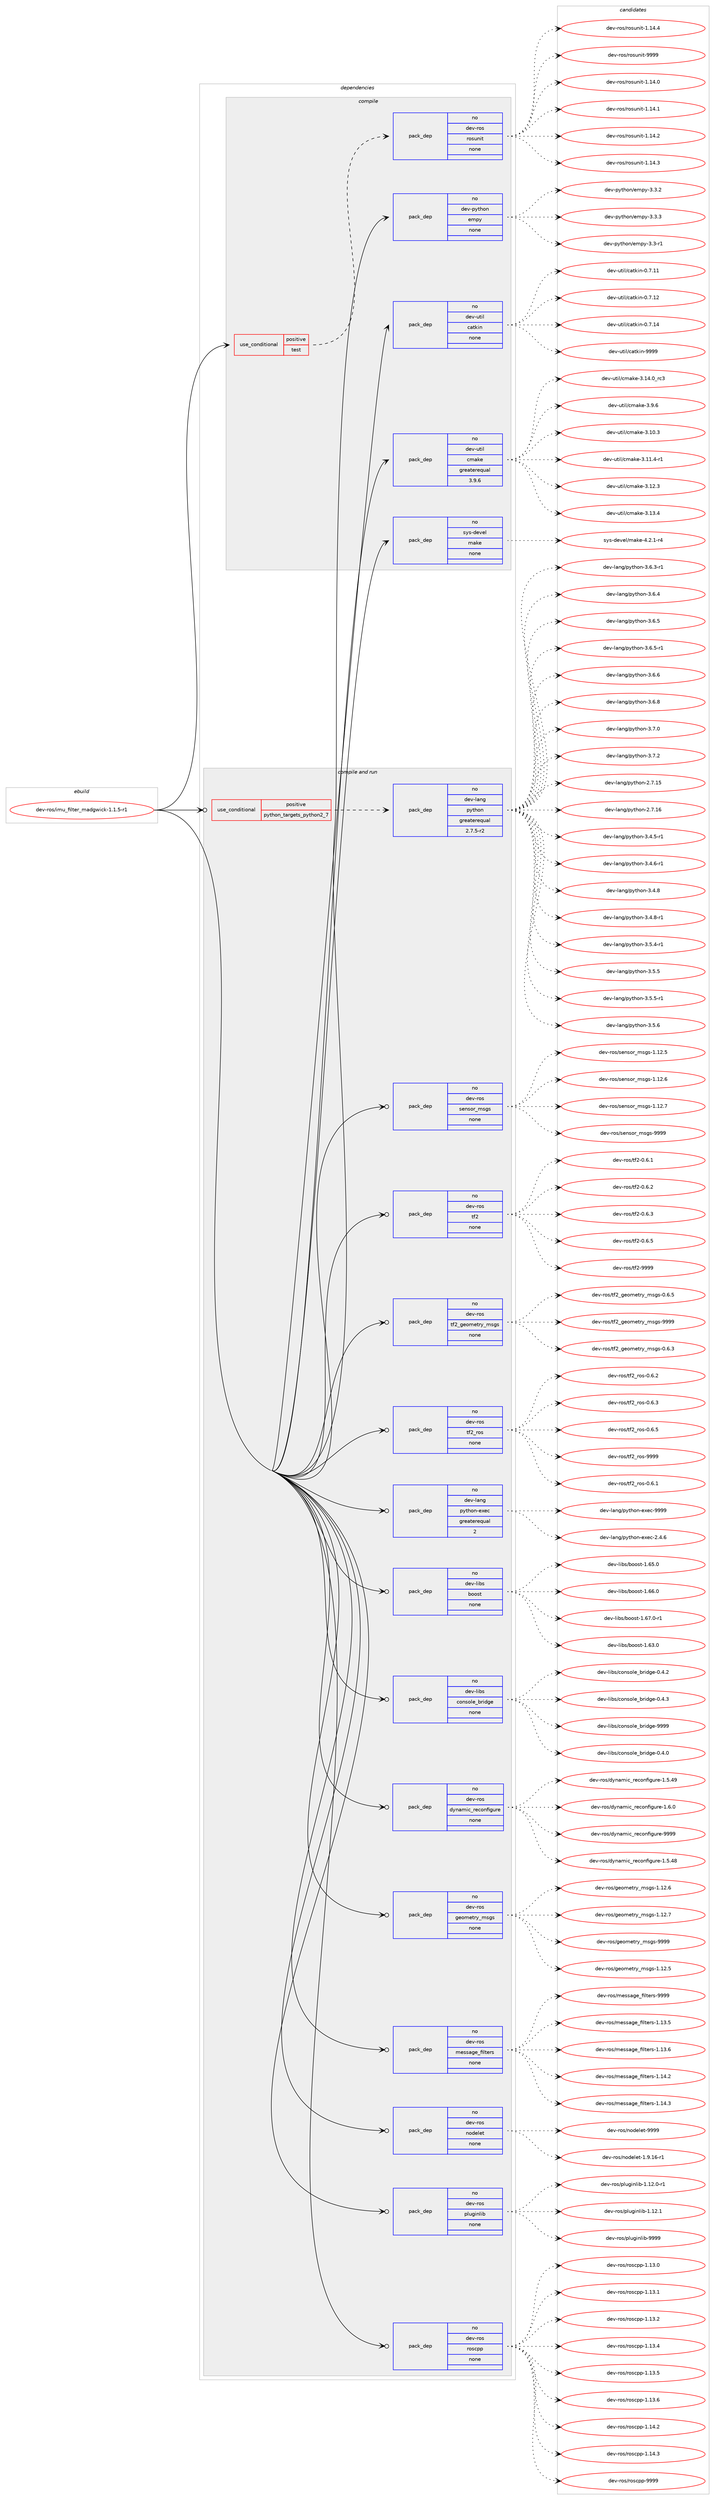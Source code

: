 digraph prolog {

# *************
# Graph options
# *************

newrank=true;
concentrate=true;
compound=true;
graph [rankdir=LR,fontname=Helvetica,fontsize=10,ranksep=1.5];#, ranksep=2.5, nodesep=0.2];
edge  [arrowhead=vee];
node  [fontname=Helvetica,fontsize=10];

# **********
# The ebuild
# **********

subgraph cluster_leftcol {
color=gray;
rank=same;
label=<<i>ebuild</i>>;
id [label="dev-ros/imu_filter_madgwick-1.1.5-r1", color=red, width=4, href="../dev-ros/imu_filter_madgwick-1.1.5-r1.svg"];
}

# ****************
# The dependencies
# ****************

subgraph cluster_midcol {
color=gray;
label=<<i>dependencies</i>>;
subgraph cluster_compile {
fillcolor="#eeeeee";
style=filled;
label=<<i>compile</i>>;
subgraph cond388734 {
dependency1457869 [label=<<TABLE BORDER="0" CELLBORDER="1" CELLSPACING="0" CELLPADDING="4"><TR><TD ROWSPAN="3" CELLPADDING="10">use_conditional</TD></TR><TR><TD>positive</TD></TR><TR><TD>test</TD></TR></TABLE>>, shape=none, color=red];
subgraph pack1045745 {
dependency1457870 [label=<<TABLE BORDER="0" CELLBORDER="1" CELLSPACING="0" CELLPADDING="4" WIDTH="220"><TR><TD ROWSPAN="6" CELLPADDING="30">pack_dep</TD></TR><TR><TD WIDTH="110">no</TD></TR><TR><TD>dev-ros</TD></TR><TR><TD>rosunit</TD></TR><TR><TD>none</TD></TR><TR><TD></TD></TR></TABLE>>, shape=none, color=blue];
}
dependency1457869:e -> dependency1457870:w [weight=20,style="dashed",arrowhead="vee"];
}
id:e -> dependency1457869:w [weight=20,style="solid",arrowhead="vee"];
subgraph pack1045746 {
dependency1457871 [label=<<TABLE BORDER="0" CELLBORDER="1" CELLSPACING="0" CELLPADDING="4" WIDTH="220"><TR><TD ROWSPAN="6" CELLPADDING="30">pack_dep</TD></TR><TR><TD WIDTH="110">no</TD></TR><TR><TD>dev-python</TD></TR><TR><TD>empy</TD></TR><TR><TD>none</TD></TR><TR><TD></TD></TR></TABLE>>, shape=none, color=blue];
}
id:e -> dependency1457871:w [weight=20,style="solid",arrowhead="vee"];
subgraph pack1045747 {
dependency1457872 [label=<<TABLE BORDER="0" CELLBORDER="1" CELLSPACING="0" CELLPADDING="4" WIDTH="220"><TR><TD ROWSPAN="6" CELLPADDING="30">pack_dep</TD></TR><TR><TD WIDTH="110">no</TD></TR><TR><TD>dev-util</TD></TR><TR><TD>catkin</TD></TR><TR><TD>none</TD></TR><TR><TD></TD></TR></TABLE>>, shape=none, color=blue];
}
id:e -> dependency1457872:w [weight=20,style="solid",arrowhead="vee"];
subgraph pack1045748 {
dependency1457873 [label=<<TABLE BORDER="0" CELLBORDER="1" CELLSPACING="0" CELLPADDING="4" WIDTH="220"><TR><TD ROWSPAN="6" CELLPADDING="30">pack_dep</TD></TR><TR><TD WIDTH="110">no</TD></TR><TR><TD>dev-util</TD></TR><TR><TD>cmake</TD></TR><TR><TD>greaterequal</TD></TR><TR><TD>3.9.6</TD></TR></TABLE>>, shape=none, color=blue];
}
id:e -> dependency1457873:w [weight=20,style="solid",arrowhead="vee"];
subgraph pack1045749 {
dependency1457874 [label=<<TABLE BORDER="0" CELLBORDER="1" CELLSPACING="0" CELLPADDING="4" WIDTH="220"><TR><TD ROWSPAN="6" CELLPADDING="30">pack_dep</TD></TR><TR><TD WIDTH="110">no</TD></TR><TR><TD>sys-devel</TD></TR><TR><TD>make</TD></TR><TR><TD>none</TD></TR><TR><TD></TD></TR></TABLE>>, shape=none, color=blue];
}
id:e -> dependency1457874:w [weight=20,style="solid",arrowhead="vee"];
}
subgraph cluster_compileandrun {
fillcolor="#eeeeee";
style=filled;
label=<<i>compile and run</i>>;
subgraph cond388735 {
dependency1457875 [label=<<TABLE BORDER="0" CELLBORDER="1" CELLSPACING="0" CELLPADDING="4"><TR><TD ROWSPAN="3" CELLPADDING="10">use_conditional</TD></TR><TR><TD>positive</TD></TR><TR><TD>python_targets_python2_7</TD></TR></TABLE>>, shape=none, color=red];
subgraph pack1045750 {
dependency1457876 [label=<<TABLE BORDER="0" CELLBORDER="1" CELLSPACING="0" CELLPADDING="4" WIDTH="220"><TR><TD ROWSPAN="6" CELLPADDING="30">pack_dep</TD></TR><TR><TD WIDTH="110">no</TD></TR><TR><TD>dev-lang</TD></TR><TR><TD>python</TD></TR><TR><TD>greaterequal</TD></TR><TR><TD>2.7.5-r2</TD></TR></TABLE>>, shape=none, color=blue];
}
dependency1457875:e -> dependency1457876:w [weight=20,style="dashed",arrowhead="vee"];
}
id:e -> dependency1457875:w [weight=20,style="solid",arrowhead="odotvee"];
subgraph pack1045751 {
dependency1457877 [label=<<TABLE BORDER="0" CELLBORDER="1" CELLSPACING="0" CELLPADDING="4" WIDTH="220"><TR><TD ROWSPAN="6" CELLPADDING="30">pack_dep</TD></TR><TR><TD WIDTH="110">no</TD></TR><TR><TD>dev-lang</TD></TR><TR><TD>python-exec</TD></TR><TR><TD>greaterequal</TD></TR><TR><TD>2</TD></TR></TABLE>>, shape=none, color=blue];
}
id:e -> dependency1457877:w [weight=20,style="solid",arrowhead="odotvee"];
subgraph pack1045752 {
dependency1457878 [label=<<TABLE BORDER="0" CELLBORDER="1" CELLSPACING="0" CELLPADDING="4" WIDTH="220"><TR><TD ROWSPAN="6" CELLPADDING="30">pack_dep</TD></TR><TR><TD WIDTH="110">no</TD></TR><TR><TD>dev-libs</TD></TR><TR><TD>boost</TD></TR><TR><TD>none</TD></TR><TR><TD></TD></TR></TABLE>>, shape=none, color=blue];
}
id:e -> dependency1457878:w [weight=20,style="solid",arrowhead="odotvee"];
subgraph pack1045753 {
dependency1457879 [label=<<TABLE BORDER="0" CELLBORDER="1" CELLSPACING="0" CELLPADDING="4" WIDTH="220"><TR><TD ROWSPAN="6" CELLPADDING="30">pack_dep</TD></TR><TR><TD WIDTH="110">no</TD></TR><TR><TD>dev-libs</TD></TR><TR><TD>console_bridge</TD></TR><TR><TD>none</TD></TR><TR><TD></TD></TR></TABLE>>, shape=none, color=blue];
}
id:e -> dependency1457879:w [weight=20,style="solid",arrowhead="odotvee"];
subgraph pack1045754 {
dependency1457880 [label=<<TABLE BORDER="0" CELLBORDER="1" CELLSPACING="0" CELLPADDING="4" WIDTH="220"><TR><TD ROWSPAN="6" CELLPADDING="30">pack_dep</TD></TR><TR><TD WIDTH="110">no</TD></TR><TR><TD>dev-ros</TD></TR><TR><TD>dynamic_reconfigure</TD></TR><TR><TD>none</TD></TR><TR><TD></TD></TR></TABLE>>, shape=none, color=blue];
}
id:e -> dependency1457880:w [weight=20,style="solid",arrowhead="odotvee"];
subgraph pack1045755 {
dependency1457881 [label=<<TABLE BORDER="0" CELLBORDER="1" CELLSPACING="0" CELLPADDING="4" WIDTH="220"><TR><TD ROWSPAN="6" CELLPADDING="30">pack_dep</TD></TR><TR><TD WIDTH="110">no</TD></TR><TR><TD>dev-ros</TD></TR><TR><TD>geometry_msgs</TD></TR><TR><TD>none</TD></TR><TR><TD></TD></TR></TABLE>>, shape=none, color=blue];
}
id:e -> dependency1457881:w [weight=20,style="solid",arrowhead="odotvee"];
subgraph pack1045756 {
dependency1457882 [label=<<TABLE BORDER="0" CELLBORDER="1" CELLSPACING="0" CELLPADDING="4" WIDTH="220"><TR><TD ROWSPAN="6" CELLPADDING="30">pack_dep</TD></TR><TR><TD WIDTH="110">no</TD></TR><TR><TD>dev-ros</TD></TR><TR><TD>message_filters</TD></TR><TR><TD>none</TD></TR><TR><TD></TD></TR></TABLE>>, shape=none, color=blue];
}
id:e -> dependency1457882:w [weight=20,style="solid",arrowhead="odotvee"];
subgraph pack1045757 {
dependency1457883 [label=<<TABLE BORDER="0" CELLBORDER="1" CELLSPACING="0" CELLPADDING="4" WIDTH="220"><TR><TD ROWSPAN="6" CELLPADDING="30">pack_dep</TD></TR><TR><TD WIDTH="110">no</TD></TR><TR><TD>dev-ros</TD></TR><TR><TD>nodelet</TD></TR><TR><TD>none</TD></TR><TR><TD></TD></TR></TABLE>>, shape=none, color=blue];
}
id:e -> dependency1457883:w [weight=20,style="solid",arrowhead="odotvee"];
subgraph pack1045758 {
dependency1457884 [label=<<TABLE BORDER="0" CELLBORDER="1" CELLSPACING="0" CELLPADDING="4" WIDTH="220"><TR><TD ROWSPAN="6" CELLPADDING="30">pack_dep</TD></TR><TR><TD WIDTH="110">no</TD></TR><TR><TD>dev-ros</TD></TR><TR><TD>pluginlib</TD></TR><TR><TD>none</TD></TR><TR><TD></TD></TR></TABLE>>, shape=none, color=blue];
}
id:e -> dependency1457884:w [weight=20,style="solid",arrowhead="odotvee"];
subgraph pack1045759 {
dependency1457885 [label=<<TABLE BORDER="0" CELLBORDER="1" CELLSPACING="0" CELLPADDING="4" WIDTH="220"><TR><TD ROWSPAN="6" CELLPADDING="30">pack_dep</TD></TR><TR><TD WIDTH="110">no</TD></TR><TR><TD>dev-ros</TD></TR><TR><TD>roscpp</TD></TR><TR><TD>none</TD></TR><TR><TD></TD></TR></TABLE>>, shape=none, color=blue];
}
id:e -> dependency1457885:w [weight=20,style="solid",arrowhead="odotvee"];
subgraph pack1045760 {
dependency1457886 [label=<<TABLE BORDER="0" CELLBORDER="1" CELLSPACING="0" CELLPADDING="4" WIDTH="220"><TR><TD ROWSPAN="6" CELLPADDING="30">pack_dep</TD></TR><TR><TD WIDTH="110">no</TD></TR><TR><TD>dev-ros</TD></TR><TR><TD>sensor_msgs</TD></TR><TR><TD>none</TD></TR><TR><TD></TD></TR></TABLE>>, shape=none, color=blue];
}
id:e -> dependency1457886:w [weight=20,style="solid",arrowhead="odotvee"];
subgraph pack1045761 {
dependency1457887 [label=<<TABLE BORDER="0" CELLBORDER="1" CELLSPACING="0" CELLPADDING="4" WIDTH="220"><TR><TD ROWSPAN="6" CELLPADDING="30">pack_dep</TD></TR><TR><TD WIDTH="110">no</TD></TR><TR><TD>dev-ros</TD></TR><TR><TD>tf2</TD></TR><TR><TD>none</TD></TR><TR><TD></TD></TR></TABLE>>, shape=none, color=blue];
}
id:e -> dependency1457887:w [weight=20,style="solid",arrowhead="odotvee"];
subgraph pack1045762 {
dependency1457888 [label=<<TABLE BORDER="0" CELLBORDER="1" CELLSPACING="0" CELLPADDING="4" WIDTH="220"><TR><TD ROWSPAN="6" CELLPADDING="30">pack_dep</TD></TR><TR><TD WIDTH="110">no</TD></TR><TR><TD>dev-ros</TD></TR><TR><TD>tf2_geometry_msgs</TD></TR><TR><TD>none</TD></TR><TR><TD></TD></TR></TABLE>>, shape=none, color=blue];
}
id:e -> dependency1457888:w [weight=20,style="solid",arrowhead="odotvee"];
subgraph pack1045763 {
dependency1457889 [label=<<TABLE BORDER="0" CELLBORDER="1" CELLSPACING="0" CELLPADDING="4" WIDTH="220"><TR><TD ROWSPAN="6" CELLPADDING="30">pack_dep</TD></TR><TR><TD WIDTH="110">no</TD></TR><TR><TD>dev-ros</TD></TR><TR><TD>tf2_ros</TD></TR><TR><TD>none</TD></TR><TR><TD></TD></TR></TABLE>>, shape=none, color=blue];
}
id:e -> dependency1457889:w [weight=20,style="solid",arrowhead="odotvee"];
}
subgraph cluster_run {
fillcolor="#eeeeee";
style=filled;
label=<<i>run</i>>;
}
}

# **************
# The candidates
# **************

subgraph cluster_choices {
rank=same;
color=gray;
label=<<i>candidates</i>>;

subgraph choice1045745 {
color=black;
nodesep=1;
choice100101118451141111154711411111511711010511645494649524648 [label="dev-ros/rosunit-1.14.0", color=red, width=4,href="../dev-ros/rosunit-1.14.0.svg"];
choice100101118451141111154711411111511711010511645494649524649 [label="dev-ros/rosunit-1.14.1", color=red, width=4,href="../dev-ros/rosunit-1.14.1.svg"];
choice100101118451141111154711411111511711010511645494649524650 [label="dev-ros/rosunit-1.14.2", color=red, width=4,href="../dev-ros/rosunit-1.14.2.svg"];
choice100101118451141111154711411111511711010511645494649524651 [label="dev-ros/rosunit-1.14.3", color=red, width=4,href="../dev-ros/rosunit-1.14.3.svg"];
choice100101118451141111154711411111511711010511645494649524652 [label="dev-ros/rosunit-1.14.4", color=red, width=4,href="../dev-ros/rosunit-1.14.4.svg"];
choice10010111845114111115471141111151171101051164557575757 [label="dev-ros/rosunit-9999", color=red, width=4,href="../dev-ros/rosunit-9999.svg"];
dependency1457870:e -> choice100101118451141111154711411111511711010511645494649524648:w [style=dotted,weight="100"];
dependency1457870:e -> choice100101118451141111154711411111511711010511645494649524649:w [style=dotted,weight="100"];
dependency1457870:e -> choice100101118451141111154711411111511711010511645494649524650:w [style=dotted,weight="100"];
dependency1457870:e -> choice100101118451141111154711411111511711010511645494649524651:w [style=dotted,weight="100"];
dependency1457870:e -> choice100101118451141111154711411111511711010511645494649524652:w [style=dotted,weight="100"];
dependency1457870:e -> choice10010111845114111115471141111151171101051164557575757:w [style=dotted,weight="100"];
}
subgraph choice1045746 {
color=black;
nodesep=1;
choice1001011184511212111610411111047101109112121455146514511449 [label="dev-python/empy-3.3-r1", color=red, width=4,href="../dev-python/empy-3.3-r1.svg"];
choice1001011184511212111610411111047101109112121455146514650 [label="dev-python/empy-3.3.2", color=red, width=4,href="../dev-python/empy-3.3.2.svg"];
choice1001011184511212111610411111047101109112121455146514651 [label="dev-python/empy-3.3.3", color=red, width=4,href="../dev-python/empy-3.3.3.svg"];
dependency1457871:e -> choice1001011184511212111610411111047101109112121455146514511449:w [style=dotted,weight="100"];
dependency1457871:e -> choice1001011184511212111610411111047101109112121455146514650:w [style=dotted,weight="100"];
dependency1457871:e -> choice1001011184511212111610411111047101109112121455146514651:w [style=dotted,weight="100"];
}
subgraph choice1045747 {
color=black;
nodesep=1;
choice1001011184511711610510847999711610710511045484655464949 [label="dev-util/catkin-0.7.11", color=red, width=4,href="../dev-util/catkin-0.7.11.svg"];
choice1001011184511711610510847999711610710511045484655464950 [label="dev-util/catkin-0.7.12", color=red, width=4,href="../dev-util/catkin-0.7.12.svg"];
choice1001011184511711610510847999711610710511045484655464952 [label="dev-util/catkin-0.7.14", color=red, width=4,href="../dev-util/catkin-0.7.14.svg"];
choice100101118451171161051084799971161071051104557575757 [label="dev-util/catkin-9999", color=red, width=4,href="../dev-util/catkin-9999.svg"];
dependency1457872:e -> choice1001011184511711610510847999711610710511045484655464949:w [style=dotted,weight="100"];
dependency1457872:e -> choice1001011184511711610510847999711610710511045484655464950:w [style=dotted,weight="100"];
dependency1457872:e -> choice1001011184511711610510847999711610710511045484655464952:w [style=dotted,weight="100"];
dependency1457872:e -> choice100101118451171161051084799971161071051104557575757:w [style=dotted,weight="100"];
}
subgraph choice1045748 {
color=black;
nodesep=1;
choice1001011184511711610510847991099710710145514649484651 [label="dev-util/cmake-3.10.3", color=red, width=4,href="../dev-util/cmake-3.10.3.svg"];
choice10010111845117116105108479910997107101455146494946524511449 [label="dev-util/cmake-3.11.4-r1", color=red, width=4,href="../dev-util/cmake-3.11.4-r1.svg"];
choice1001011184511711610510847991099710710145514649504651 [label="dev-util/cmake-3.12.3", color=red, width=4,href="../dev-util/cmake-3.12.3.svg"];
choice1001011184511711610510847991099710710145514649514652 [label="dev-util/cmake-3.13.4", color=red, width=4,href="../dev-util/cmake-3.13.4.svg"];
choice1001011184511711610510847991099710710145514649524648951149951 [label="dev-util/cmake-3.14.0_rc3", color=red, width=4,href="../dev-util/cmake-3.14.0_rc3.svg"];
choice10010111845117116105108479910997107101455146574654 [label="dev-util/cmake-3.9.6", color=red, width=4,href="../dev-util/cmake-3.9.6.svg"];
dependency1457873:e -> choice1001011184511711610510847991099710710145514649484651:w [style=dotted,weight="100"];
dependency1457873:e -> choice10010111845117116105108479910997107101455146494946524511449:w [style=dotted,weight="100"];
dependency1457873:e -> choice1001011184511711610510847991099710710145514649504651:w [style=dotted,weight="100"];
dependency1457873:e -> choice1001011184511711610510847991099710710145514649514652:w [style=dotted,weight="100"];
dependency1457873:e -> choice1001011184511711610510847991099710710145514649524648951149951:w [style=dotted,weight="100"];
dependency1457873:e -> choice10010111845117116105108479910997107101455146574654:w [style=dotted,weight="100"];
}
subgraph choice1045749 {
color=black;
nodesep=1;
choice1151211154510010111810110847109971071014552465046494511452 [label="sys-devel/make-4.2.1-r4", color=red, width=4,href="../sys-devel/make-4.2.1-r4.svg"];
dependency1457874:e -> choice1151211154510010111810110847109971071014552465046494511452:w [style=dotted,weight="100"];
}
subgraph choice1045750 {
color=black;
nodesep=1;
choice10010111845108971101034711212111610411111045504655464953 [label="dev-lang/python-2.7.15", color=red, width=4,href="../dev-lang/python-2.7.15.svg"];
choice10010111845108971101034711212111610411111045504655464954 [label="dev-lang/python-2.7.16", color=red, width=4,href="../dev-lang/python-2.7.16.svg"];
choice1001011184510897110103471121211161041111104551465246534511449 [label="dev-lang/python-3.4.5-r1", color=red, width=4,href="../dev-lang/python-3.4.5-r1.svg"];
choice1001011184510897110103471121211161041111104551465246544511449 [label="dev-lang/python-3.4.6-r1", color=red, width=4,href="../dev-lang/python-3.4.6-r1.svg"];
choice100101118451089711010347112121116104111110455146524656 [label="dev-lang/python-3.4.8", color=red, width=4,href="../dev-lang/python-3.4.8.svg"];
choice1001011184510897110103471121211161041111104551465246564511449 [label="dev-lang/python-3.4.8-r1", color=red, width=4,href="../dev-lang/python-3.4.8-r1.svg"];
choice1001011184510897110103471121211161041111104551465346524511449 [label="dev-lang/python-3.5.4-r1", color=red, width=4,href="../dev-lang/python-3.5.4-r1.svg"];
choice100101118451089711010347112121116104111110455146534653 [label="dev-lang/python-3.5.5", color=red, width=4,href="../dev-lang/python-3.5.5.svg"];
choice1001011184510897110103471121211161041111104551465346534511449 [label="dev-lang/python-3.5.5-r1", color=red, width=4,href="../dev-lang/python-3.5.5-r1.svg"];
choice100101118451089711010347112121116104111110455146534654 [label="dev-lang/python-3.5.6", color=red, width=4,href="../dev-lang/python-3.5.6.svg"];
choice1001011184510897110103471121211161041111104551465446514511449 [label="dev-lang/python-3.6.3-r1", color=red, width=4,href="../dev-lang/python-3.6.3-r1.svg"];
choice100101118451089711010347112121116104111110455146544652 [label="dev-lang/python-3.6.4", color=red, width=4,href="../dev-lang/python-3.6.4.svg"];
choice100101118451089711010347112121116104111110455146544653 [label="dev-lang/python-3.6.5", color=red, width=4,href="../dev-lang/python-3.6.5.svg"];
choice1001011184510897110103471121211161041111104551465446534511449 [label="dev-lang/python-3.6.5-r1", color=red, width=4,href="../dev-lang/python-3.6.5-r1.svg"];
choice100101118451089711010347112121116104111110455146544654 [label="dev-lang/python-3.6.6", color=red, width=4,href="../dev-lang/python-3.6.6.svg"];
choice100101118451089711010347112121116104111110455146544656 [label="dev-lang/python-3.6.8", color=red, width=4,href="../dev-lang/python-3.6.8.svg"];
choice100101118451089711010347112121116104111110455146554648 [label="dev-lang/python-3.7.0", color=red, width=4,href="../dev-lang/python-3.7.0.svg"];
choice100101118451089711010347112121116104111110455146554650 [label="dev-lang/python-3.7.2", color=red, width=4,href="../dev-lang/python-3.7.2.svg"];
dependency1457876:e -> choice10010111845108971101034711212111610411111045504655464953:w [style=dotted,weight="100"];
dependency1457876:e -> choice10010111845108971101034711212111610411111045504655464954:w [style=dotted,weight="100"];
dependency1457876:e -> choice1001011184510897110103471121211161041111104551465246534511449:w [style=dotted,weight="100"];
dependency1457876:e -> choice1001011184510897110103471121211161041111104551465246544511449:w [style=dotted,weight="100"];
dependency1457876:e -> choice100101118451089711010347112121116104111110455146524656:w [style=dotted,weight="100"];
dependency1457876:e -> choice1001011184510897110103471121211161041111104551465246564511449:w [style=dotted,weight="100"];
dependency1457876:e -> choice1001011184510897110103471121211161041111104551465346524511449:w [style=dotted,weight="100"];
dependency1457876:e -> choice100101118451089711010347112121116104111110455146534653:w [style=dotted,weight="100"];
dependency1457876:e -> choice1001011184510897110103471121211161041111104551465346534511449:w [style=dotted,weight="100"];
dependency1457876:e -> choice100101118451089711010347112121116104111110455146534654:w [style=dotted,weight="100"];
dependency1457876:e -> choice1001011184510897110103471121211161041111104551465446514511449:w [style=dotted,weight="100"];
dependency1457876:e -> choice100101118451089711010347112121116104111110455146544652:w [style=dotted,weight="100"];
dependency1457876:e -> choice100101118451089711010347112121116104111110455146544653:w [style=dotted,weight="100"];
dependency1457876:e -> choice1001011184510897110103471121211161041111104551465446534511449:w [style=dotted,weight="100"];
dependency1457876:e -> choice100101118451089711010347112121116104111110455146544654:w [style=dotted,weight="100"];
dependency1457876:e -> choice100101118451089711010347112121116104111110455146544656:w [style=dotted,weight="100"];
dependency1457876:e -> choice100101118451089711010347112121116104111110455146554648:w [style=dotted,weight="100"];
dependency1457876:e -> choice100101118451089711010347112121116104111110455146554650:w [style=dotted,weight="100"];
}
subgraph choice1045751 {
color=black;
nodesep=1;
choice1001011184510897110103471121211161041111104510112010199455046524654 [label="dev-lang/python-exec-2.4.6", color=red, width=4,href="../dev-lang/python-exec-2.4.6.svg"];
choice10010111845108971101034711212111610411111045101120101994557575757 [label="dev-lang/python-exec-9999", color=red, width=4,href="../dev-lang/python-exec-9999.svg"];
dependency1457877:e -> choice1001011184510897110103471121211161041111104510112010199455046524654:w [style=dotted,weight="100"];
dependency1457877:e -> choice10010111845108971101034711212111610411111045101120101994557575757:w [style=dotted,weight="100"];
}
subgraph choice1045752 {
color=black;
nodesep=1;
choice1001011184510810598115479811111111511645494654514648 [label="dev-libs/boost-1.63.0", color=red, width=4,href="../dev-libs/boost-1.63.0.svg"];
choice1001011184510810598115479811111111511645494654534648 [label="dev-libs/boost-1.65.0", color=red, width=4,href="../dev-libs/boost-1.65.0.svg"];
choice1001011184510810598115479811111111511645494654544648 [label="dev-libs/boost-1.66.0", color=red, width=4,href="../dev-libs/boost-1.66.0.svg"];
choice10010111845108105981154798111111115116454946545546484511449 [label="dev-libs/boost-1.67.0-r1", color=red, width=4,href="../dev-libs/boost-1.67.0-r1.svg"];
dependency1457878:e -> choice1001011184510810598115479811111111511645494654514648:w [style=dotted,weight="100"];
dependency1457878:e -> choice1001011184510810598115479811111111511645494654534648:w [style=dotted,weight="100"];
dependency1457878:e -> choice1001011184510810598115479811111111511645494654544648:w [style=dotted,weight="100"];
dependency1457878:e -> choice10010111845108105981154798111111115116454946545546484511449:w [style=dotted,weight="100"];
}
subgraph choice1045753 {
color=black;
nodesep=1;
choice100101118451081059811547991111101151111081019598114105100103101454846524648 [label="dev-libs/console_bridge-0.4.0", color=red, width=4,href="../dev-libs/console_bridge-0.4.0.svg"];
choice100101118451081059811547991111101151111081019598114105100103101454846524650 [label="dev-libs/console_bridge-0.4.2", color=red, width=4,href="../dev-libs/console_bridge-0.4.2.svg"];
choice100101118451081059811547991111101151111081019598114105100103101454846524651 [label="dev-libs/console_bridge-0.4.3", color=red, width=4,href="../dev-libs/console_bridge-0.4.3.svg"];
choice1001011184510810598115479911111011511110810195981141051001031014557575757 [label="dev-libs/console_bridge-9999", color=red, width=4,href="../dev-libs/console_bridge-9999.svg"];
dependency1457879:e -> choice100101118451081059811547991111101151111081019598114105100103101454846524648:w [style=dotted,weight="100"];
dependency1457879:e -> choice100101118451081059811547991111101151111081019598114105100103101454846524650:w [style=dotted,weight="100"];
dependency1457879:e -> choice100101118451081059811547991111101151111081019598114105100103101454846524651:w [style=dotted,weight="100"];
dependency1457879:e -> choice1001011184510810598115479911111011511110810195981141051001031014557575757:w [style=dotted,weight="100"];
}
subgraph choice1045754 {
color=black;
nodesep=1;
choice10010111845114111115471001211109710910599951141019911111010210510311711410145494653465256 [label="dev-ros/dynamic_reconfigure-1.5.48", color=red, width=4,href="../dev-ros/dynamic_reconfigure-1.5.48.svg"];
choice10010111845114111115471001211109710910599951141019911111010210510311711410145494653465257 [label="dev-ros/dynamic_reconfigure-1.5.49", color=red, width=4,href="../dev-ros/dynamic_reconfigure-1.5.49.svg"];
choice100101118451141111154710012111097109105999511410199111110102105103117114101454946544648 [label="dev-ros/dynamic_reconfigure-1.6.0", color=red, width=4,href="../dev-ros/dynamic_reconfigure-1.6.0.svg"];
choice1001011184511411111547100121110971091059995114101991111101021051031171141014557575757 [label="dev-ros/dynamic_reconfigure-9999", color=red, width=4,href="../dev-ros/dynamic_reconfigure-9999.svg"];
dependency1457880:e -> choice10010111845114111115471001211109710910599951141019911111010210510311711410145494653465256:w [style=dotted,weight="100"];
dependency1457880:e -> choice10010111845114111115471001211109710910599951141019911111010210510311711410145494653465257:w [style=dotted,weight="100"];
dependency1457880:e -> choice100101118451141111154710012111097109105999511410199111110102105103117114101454946544648:w [style=dotted,weight="100"];
dependency1457880:e -> choice1001011184511411111547100121110971091059995114101991111101021051031171141014557575757:w [style=dotted,weight="100"];
}
subgraph choice1045755 {
color=black;
nodesep=1;
choice10010111845114111115471031011111091011161141219510911510311545494649504653 [label="dev-ros/geometry_msgs-1.12.5", color=red, width=4,href="../dev-ros/geometry_msgs-1.12.5.svg"];
choice10010111845114111115471031011111091011161141219510911510311545494649504654 [label="dev-ros/geometry_msgs-1.12.6", color=red, width=4,href="../dev-ros/geometry_msgs-1.12.6.svg"];
choice10010111845114111115471031011111091011161141219510911510311545494649504655 [label="dev-ros/geometry_msgs-1.12.7", color=red, width=4,href="../dev-ros/geometry_msgs-1.12.7.svg"];
choice1001011184511411111547103101111109101116114121951091151031154557575757 [label="dev-ros/geometry_msgs-9999", color=red, width=4,href="../dev-ros/geometry_msgs-9999.svg"];
dependency1457881:e -> choice10010111845114111115471031011111091011161141219510911510311545494649504653:w [style=dotted,weight="100"];
dependency1457881:e -> choice10010111845114111115471031011111091011161141219510911510311545494649504654:w [style=dotted,weight="100"];
dependency1457881:e -> choice10010111845114111115471031011111091011161141219510911510311545494649504655:w [style=dotted,weight="100"];
dependency1457881:e -> choice1001011184511411111547103101111109101116114121951091151031154557575757:w [style=dotted,weight="100"];
}
subgraph choice1045756 {
color=black;
nodesep=1;
choice1001011184511411111547109101115115971031019510210510811610111411545494649514653 [label="dev-ros/message_filters-1.13.5", color=red, width=4,href="../dev-ros/message_filters-1.13.5.svg"];
choice1001011184511411111547109101115115971031019510210510811610111411545494649514654 [label="dev-ros/message_filters-1.13.6", color=red, width=4,href="../dev-ros/message_filters-1.13.6.svg"];
choice1001011184511411111547109101115115971031019510210510811610111411545494649524650 [label="dev-ros/message_filters-1.14.2", color=red, width=4,href="../dev-ros/message_filters-1.14.2.svg"];
choice1001011184511411111547109101115115971031019510210510811610111411545494649524651 [label="dev-ros/message_filters-1.14.3", color=red, width=4,href="../dev-ros/message_filters-1.14.3.svg"];
choice100101118451141111154710910111511597103101951021051081161011141154557575757 [label="dev-ros/message_filters-9999", color=red, width=4,href="../dev-ros/message_filters-9999.svg"];
dependency1457882:e -> choice1001011184511411111547109101115115971031019510210510811610111411545494649514653:w [style=dotted,weight="100"];
dependency1457882:e -> choice1001011184511411111547109101115115971031019510210510811610111411545494649514654:w [style=dotted,weight="100"];
dependency1457882:e -> choice1001011184511411111547109101115115971031019510210510811610111411545494649524650:w [style=dotted,weight="100"];
dependency1457882:e -> choice1001011184511411111547109101115115971031019510210510811610111411545494649524651:w [style=dotted,weight="100"];
dependency1457882:e -> choice100101118451141111154710910111511597103101951021051081161011141154557575757:w [style=dotted,weight="100"];
}
subgraph choice1045757 {
color=black;
nodesep=1;
choice1001011184511411111547110111100101108101116454946574649544511449 [label="dev-ros/nodelet-1.9.16-r1", color=red, width=4,href="../dev-ros/nodelet-1.9.16-r1.svg"];
choice10010111845114111115471101111001011081011164557575757 [label="dev-ros/nodelet-9999", color=red, width=4,href="../dev-ros/nodelet-9999.svg"];
dependency1457883:e -> choice1001011184511411111547110111100101108101116454946574649544511449:w [style=dotted,weight="100"];
dependency1457883:e -> choice10010111845114111115471101111001011081011164557575757:w [style=dotted,weight="100"];
}
subgraph choice1045758 {
color=black;
nodesep=1;
choice100101118451141111154711210811710310511010810598454946495046484511449 [label="dev-ros/pluginlib-1.12.0-r1", color=red, width=4,href="../dev-ros/pluginlib-1.12.0-r1.svg"];
choice10010111845114111115471121081171031051101081059845494649504649 [label="dev-ros/pluginlib-1.12.1", color=red, width=4,href="../dev-ros/pluginlib-1.12.1.svg"];
choice1001011184511411111547112108117103105110108105984557575757 [label="dev-ros/pluginlib-9999", color=red, width=4,href="../dev-ros/pluginlib-9999.svg"];
dependency1457884:e -> choice100101118451141111154711210811710310511010810598454946495046484511449:w [style=dotted,weight="100"];
dependency1457884:e -> choice10010111845114111115471121081171031051101081059845494649504649:w [style=dotted,weight="100"];
dependency1457884:e -> choice1001011184511411111547112108117103105110108105984557575757:w [style=dotted,weight="100"];
}
subgraph choice1045759 {
color=black;
nodesep=1;
choice10010111845114111115471141111159911211245494649514648 [label="dev-ros/roscpp-1.13.0", color=red, width=4,href="../dev-ros/roscpp-1.13.0.svg"];
choice10010111845114111115471141111159911211245494649514649 [label="dev-ros/roscpp-1.13.1", color=red, width=4,href="../dev-ros/roscpp-1.13.1.svg"];
choice10010111845114111115471141111159911211245494649514650 [label="dev-ros/roscpp-1.13.2", color=red, width=4,href="../dev-ros/roscpp-1.13.2.svg"];
choice10010111845114111115471141111159911211245494649514652 [label="dev-ros/roscpp-1.13.4", color=red, width=4,href="../dev-ros/roscpp-1.13.4.svg"];
choice10010111845114111115471141111159911211245494649514653 [label="dev-ros/roscpp-1.13.5", color=red, width=4,href="../dev-ros/roscpp-1.13.5.svg"];
choice10010111845114111115471141111159911211245494649514654 [label="dev-ros/roscpp-1.13.6", color=red, width=4,href="../dev-ros/roscpp-1.13.6.svg"];
choice10010111845114111115471141111159911211245494649524650 [label="dev-ros/roscpp-1.14.2", color=red, width=4,href="../dev-ros/roscpp-1.14.2.svg"];
choice10010111845114111115471141111159911211245494649524651 [label="dev-ros/roscpp-1.14.3", color=red, width=4,href="../dev-ros/roscpp-1.14.3.svg"];
choice1001011184511411111547114111115991121124557575757 [label="dev-ros/roscpp-9999", color=red, width=4,href="../dev-ros/roscpp-9999.svg"];
dependency1457885:e -> choice10010111845114111115471141111159911211245494649514648:w [style=dotted,weight="100"];
dependency1457885:e -> choice10010111845114111115471141111159911211245494649514649:w [style=dotted,weight="100"];
dependency1457885:e -> choice10010111845114111115471141111159911211245494649514650:w [style=dotted,weight="100"];
dependency1457885:e -> choice10010111845114111115471141111159911211245494649514652:w [style=dotted,weight="100"];
dependency1457885:e -> choice10010111845114111115471141111159911211245494649514653:w [style=dotted,weight="100"];
dependency1457885:e -> choice10010111845114111115471141111159911211245494649514654:w [style=dotted,weight="100"];
dependency1457885:e -> choice10010111845114111115471141111159911211245494649524650:w [style=dotted,weight="100"];
dependency1457885:e -> choice10010111845114111115471141111159911211245494649524651:w [style=dotted,weight="100"];
dependency1457885:e -> choice1001011184511411111547114111115991121124557575757:w [style=dotted,weight="100"];
}
subgraph choice1045760 {
color=black;
nodesep=1;
choice10010111845114111115471151011101151111149510911510311545494649504653 [label="dev-ros/sensor_msgs-1.12.5", color=red, width=4,href="../dev-ros/sensor_msgs-1.12.5.svg"];
choice10010111845114111115471151011101151111149510911510311545494649504654 [label="dev-ros/sensor_msgs-1.12.6", color=red, width=4,href="../dev-ros/sensor_msgs-1.12.6.svg"];
choice10010111845114111115471151011101151111149510911510311545494649504655 [label="dev-ros/sensor_msgs-1.12.7", color=red, width=4,href="../dev-ros/sensor_msgs-1.12.7.svg"];
choice1001011184511411111547115101110115111114951091151031154557575757 [label="dev-ros/sensor_msgs-9999", color=red, width=4,href="../dev-ros/sensor_msgs-9999.svg"];
dependency1457886:e -> choice10010111845114111115471151011101151111149510911510311545494649504653:w [style=dotted,weight="100"];
dependency1457886:e -> choice10010111845114111115471151011101151111149510911510311545494649504654:w [style=dotted,weight="100"];
dependency1457886:e -> choice10010111845114111115471151011101151111149510911510311545494649504655:w [style=dotted,weight="100"];
dependency1457886:e -> choice1001011184511411111547115101110115111114951091151031154557575757:w [style=dotted,weight="100"];
}
subgraph choice1045761 {
color=black;
nodesep=1;
choice100101118451141111154711610250454846544649 [label="dev-ros/tf2-0.6.1", color=red, width=4,href="../dev-ros/tf2-0.6.1.svg"];
choice100101118451141111154711610250454846544650 [label="dev-ros/tf2-0.6.2", color=red, width=4,href="../dev-ros/tf2-0.6.2.svg"];
choice100101118451141111154711610250454846544651 [label="dev-ros/tf2-0.6.3", color=red, width=4,href="../dev-ros/tf2-0.6.3.svg"];
choice100101118451141111154711610250454846544653 [label="dev-ros/tf2-0.6.5", color=red, width=4,href="../dev-ros/tf2-0.6.5.svg"];
choice1001011184511411111547116102504557575757 [label="dev-ros/tf2-9999", color=red, width=4,href="../dev-ros/tf2-9999.svg"];
dependency1457887:e -> choice100101118451141111154711610250454846544649:w [style=dotted,weight="100"];
dependency1457887:e -> choice100101118451141111154711610250454846544650:w [style=dotted,weight="100"];
dependency1457887:e -> choice100101118451141111154711610250454846544651:w [style=dotted,weight="100"];
dependency1457887:e -> choice100101118451141111154711610250454846544653:w [style=dotted,weight="100"];
dependency1457887:e -> choice1001011184511411111547116102504557575757:w [style=dotted,weight="100"];
}
subgraph choice1045762 {
color=black;
nodesep=1;
choice1001011184511411111547116102509510310111110910111611412195109115103115454846544651 [label="dev-ros/tf2_geometry_msgs-0.6.3", color=red, width=4,href="../dev-ros/tf2_geometry_msgs-0.6.3.svg"];
choice1001011184511411111547116102509510310111110910111611412195109115103115454846544653 [label="dev-ros/tf2_geometry_msgs-0.6.5", color=red, width=4,href="../dev-ros/tf2_geometry_msgs-0.6.5.svg"];
choice10010111845114111115471161025095103101111109101116114121951091151031154557575757 [label="dev-ros/tf2_geometry_msgs-9999", color=red, width=4,href="../dev-ros/tf2_geometry_msgs-9999.svg"];
dependency1457888:e -> choice1001011184511411111547116102509510310111110910111611412195109115103115454846544651:w [style=dotted,weight="100"];
dependency1457888:e -> choice1001011184511411111547116102509510310111110910111611412195109115103115454846544653:w [style=dotted,weight="100"];
dependency1457888:e -> choice10010111845114111115471161025095103101111109101116114121951091151031154557575757:w [style=dotted,weight="100"];
}
subgraph choice1045763 {
color=black;
nodesep=1;
choice10010111845114111115471161025095114111115454846544649 [label="dev-ros/tf2_ros-0.6.1", color=red, width=4,href="../dev-ros/tf2_ros-0.6.1.svg"];
choice10010111845114111115471161025095114111115454846544650 [label="dev-ros/tf2_ros-0.6.2", color=red, width=4,href="../dev-ros/tf2_ros-0.6.2.svg"];
choice10010111845114111115471161025095114111115454846544651 [label="dev-ros/tf2_ros-0.6.3", color=red, width=4,href="../dev-ros/tf2_ros-0.6.3.svg"];
choice10010111845114111115471161025095114111115454846544653 [label="dev-ros/tf2_ros-0.6.5", color=red, width=4,href="../dev-ros/tf2_ros-0.6.5.svg"];
choice100101118451141111154711610250951141111154557575757 [label="dev-ros/tf2_ros-9999", color=red, width=4,href="../dev-ros/tf2_ros-9999.svg"];
dependency1457889:e -> choice10010111845114111115471161025095114111115454846544649:w [style=dotted,weight="100"];
dependency1457889:e -> choice10010111845114111115471161025095114111115454846544650:w [style=dotted,weight="100"];
dependency1457889:e -> choice10010111845114111115471161025095114111115454846544651:w [style=dotted,weight="100"];
dependency1457889:e -> choice10010111845114111115471161025095114111115454846544653:w [style=dotted,weight="100"];
dependency1457889:e -> choice100101118451141111154711610250951141111154557575757:w [style=dotted,weight="100"];
}
}

}
